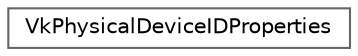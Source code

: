 digraph "类继承关系图"
{
 // LATEX_PDF_SIZE
  bgcolor="transparent";
  edge [fontname=Helvetica,fontsize=10,labelfontname=Helvetica,labelfontsize=10];
  node [fontname=Helvetica,fontsize=10,shape=box,height=0.2,width=0.4];
  rankdir="LR";
  Node0 [id="Node000000",label="VkPhysicalDeviceIDProperties",height=0.2,width=0.4,color="grey40", fillcolor="white", style="filled",URL="$struct_vk_physical_device_i_d_properties.html",tooltip=" "];
}
